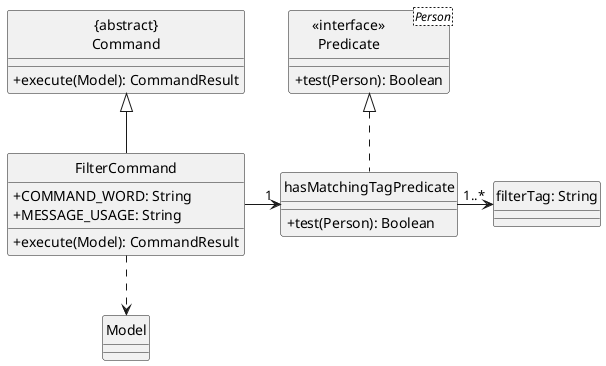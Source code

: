 @startuml
hide circle
skinparam classAttributeIconSize 0

Class "{abstract}\nCommand" as Command {
  +execute(Model): CommandResult
}
Class FilterCommand {
  +COMMAND_WORD: String
  +MESSAGE_USAGE: String
  +execute(Model): CommandResult
}
Class hasMatchingTagPredicate {
  +test(Person): Boolean
}
Class "<<interface>>\nPredicate<Person>" as Predicate {
  +test(Person): Boolean
}
Class "filterTag: String" as String
Class Model

FilterCommand -up-|> Command
FilterCommand -> "1" hasMatchingTagPredicate
FilterCommand .down.> Model
hasMatchingTagPredicate .up.|> Predicate
hasMatchingTagPredicate -> "1..*" String

@enduml

